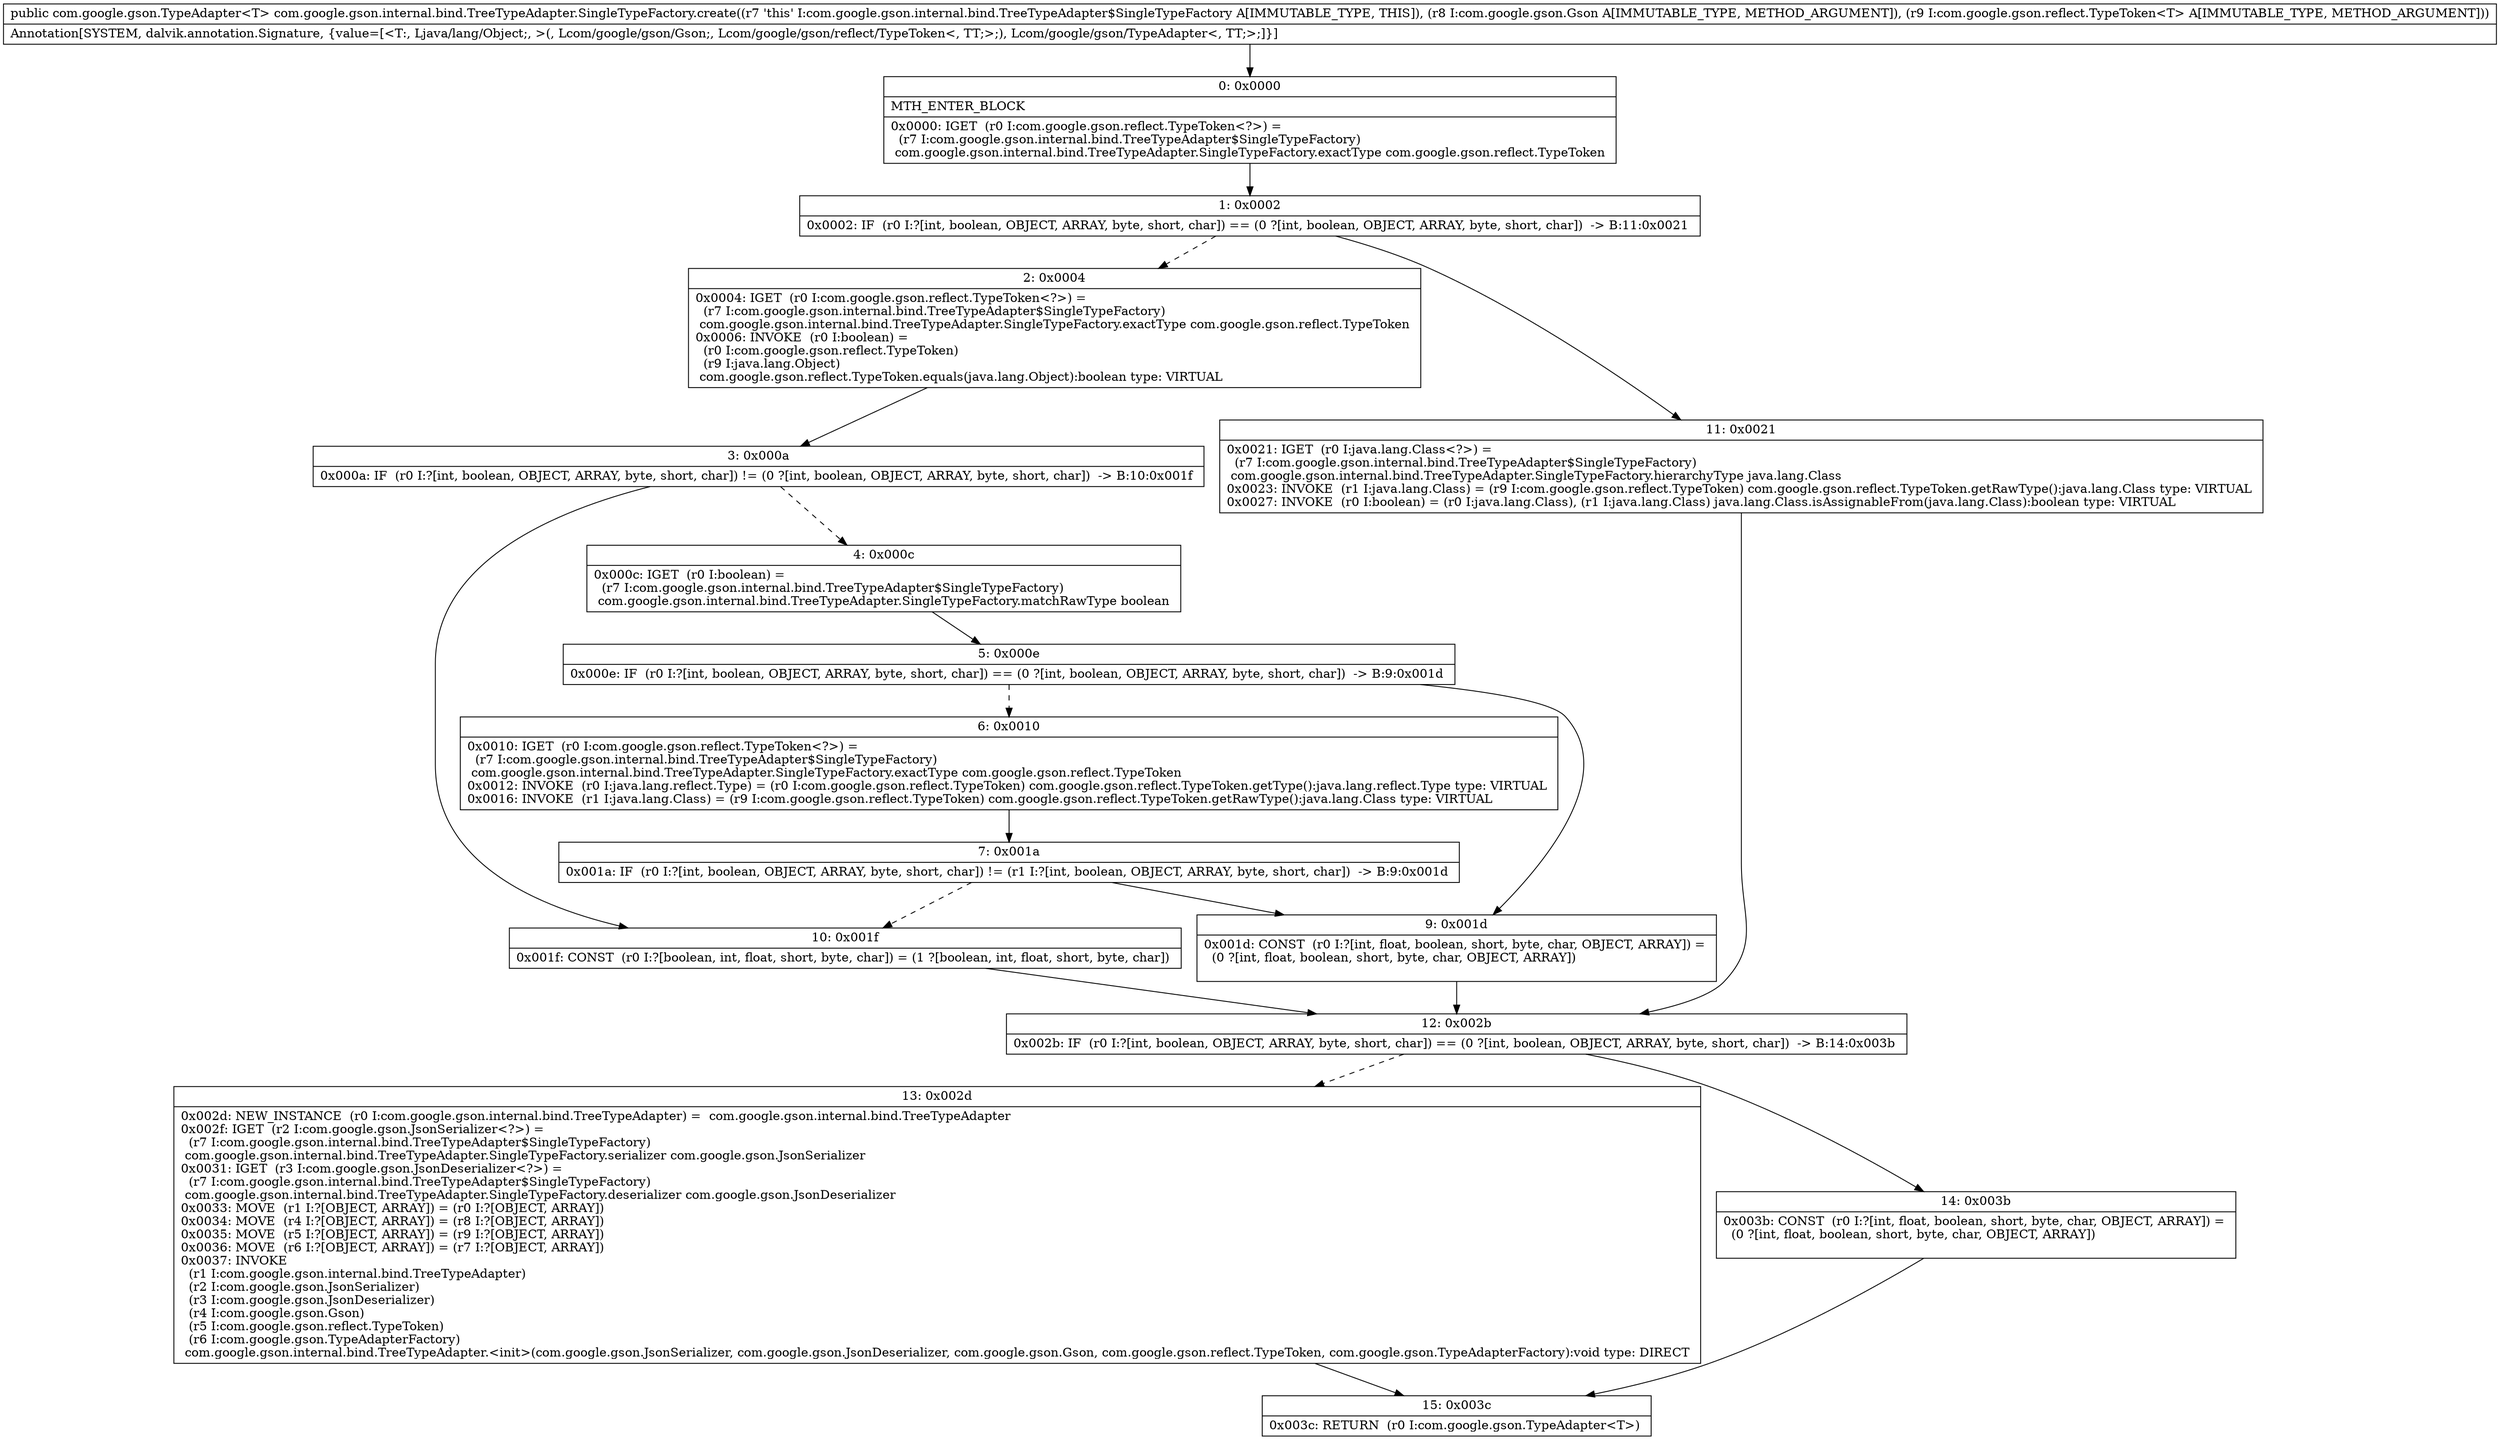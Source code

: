 digraph "CFG forcom.google.gson.internal.bind.TreeTypeAdapter.SingleTypeFactory.create(Lcom\/google\/gson\/Gson;Lcom\/google\/gson\/reflect\/TypeToken;)Lcom\/google\/gson\/TypeAdapter;" {
Node_0 [shape=record,label="{0\:\ 0x0000|MTH_ENTER_BLOCK\l|0x0000: IGET  (r0 I:com.google.gson.reflect.TypeToken\<?\>) = \l  (r7 I:com.google.gson.internal.bind.TreeTypeAdapter$SingleTypeFactory)\l com.google.gson.internal.bind.TreeTypeAdapter.SingleTypeFactory.exactType com.google.gson.reflect.TypeToken \l}"];
Node_1 [shape=record,label="{1\:\ 0x0002|0x0002: IF  (r0 I:?[int, boolean, OBJECT, ARRAY, byte, short, char]) == (0 ?[int, boolean, OBJECT, ARRAY, byte, short, char])  \-\> B:11:0x0021 \l}"];
Node_2 [shape=record,label="{2\:\ 0x0004|0x0004: IGET  (r0 I:com.google.gson.reflect.TypeToken\<?\>) = \l  (r7 I:com.google.gson.internal.bind.TreeTypeAdapter$SingleTypeFactory)\l com.google.gson.internal.bind.TreeTypeAdapter.SingleTypeFactory.exactType com.google.gson.reflect.TypeToken \l0x0006: INVOKE  (r0 I:boolean) = \l  (r0 I:com.google.gson.reflect.TypeToken)\l  (r9 I:java.lang.Object)\l com.google.gson.reflect.TypeToken.equals(java.lang.Object):boolean type: VIRTUAL \l}"];
Node_3 [shape=record,label="{3\:\ 0x000a|0x000a: IF  (r0 I:?[int, boolean, OBJECT, ARRAY, byte, short, char]) != (0 ?[int, boolean, OBJECT, ARRAY, byte, short, char])  \-\> B:10:0x001f \l}"];
Node_4 [shape=record,label="{4\:\ 0x000c|0x000c: IGET  (r0 I:boolean) = \l  (r7 I:com.google.gson.internal.bind.TreeTypeAdapter$SingleTypeFactory)\l com.google.gson.internal.bind.TreeTypeAdapter.SingleTypeFactory.matchRawType boolean \l}"];
Node_5 [shape=record,label="{5\:\ 0x000e|0x000e: IF  (r0 I:?[int, boolean, OBJECT, ARRAY, byte, short, char]) == (0 ?[int, boolean, OBJECT, ARRAY, byte, short, char])  \-\> B:9:0x001d \l}"];
Node_6 [shape=record,label="{6\:\ 0x0010|0x0010: IGET  (r0 I:com.google.gson.reflect.TypeToken\<?\>) = \l  (r7 I:com.google.gson.internal.bind.TreeTypeAdapter$SingleTypeFactory)\l com.google.gson.internal.bind.TreeTypeAdapter.SingleTypeFactory.exactType com.google.gson.reflect.TypeToken \l0x0012: INVOKE  (r0 I:java.lang.reflect.Type) = (r0 I:com.google.gson.reflect.TypeToken) com.google.gson.reflect.TypeToken.getType():java.lang.reflect.Type type: VIRTUAL \l0x0016: INVOKE  (r1 I:java.lang.Class) = (r9 I:com.google.gson.reflect.TypeToken) com.google.gson.reflect.TypeToken.getRawType():java.lang.Class type: VIRTUAL \l}"];
Node_7 [shape=record,label="{7\:\ 0x001a|0x001a: IF  (r0 I:?[int, boolean, OBJECT, ARRAY, byte, short, char]) != (r1 I:?[int, boolean, OBJECT, ARRAY, byte, short, char])  \-\> B:9:0x001d \l}"];
Node_9 [shape=record,label="{9\:\ 0x001d|0x001d: CONST  (r0 I:?[int, float, boolean, short, byte, char, OBJECT, ARRAY]) = \l  (0 ?[int, float, boolean, short, byte, char, OBJECT, ARRAY])\l \l}"];
Node_10 [shape=record,label="{10\:\ 0x001f|0x001f: CONST  (r0 I:?[boolean, int, float, short, byte, char]) = (1 ?[boolean, int, float, short, byte, char]) \l}"];
Node_11 [shape=record,label="{11\:\ 0x0021|0x0021: IGET  (r0 I:java.lang.Class\<?\>) = \l  (r7 I:com.google.gson.internal.bind.TreeTypeAdapter$SingleTypeFactory)\l com.google.gson.internal.bind.TreeTypeAdapter.SingleTypeFactory.hierarchyType java.lang.Class \l0x0023: INVOKE  (r1 I:java.lang.Class) = (r9 I:com.google.gson.reflect.TypeToken) com.google.gson.reflect.TypeToken.getRawType():java.lang.Class type: VIRTUAL \l0x0027: INVOKE  (r0 I:boolean) = (r0 I:java.lang.Class), (r1 I:java.lang.Class) java.lang.Class.isAssignableFrom(java.lang.Class):boolean type: VIRTUAL \l}"];
Node_12 [shape=record,label="{12\:\ 0x002b|0x002b: IF  (r0 I:?[int, boolean, OBJECT, ARRAY, byte, short, char]) == (0 ?[int, boolean, OBJECT, ARRAY, byte, short, char])  \-\> B:14:0x003b \l}"];
Node_13 [shape=record,label="{13\:\ 0x002d|0x002d: NEW_INSTANCE  (r0 I:com.google.gson.internal.bind.TreeTypeAdapter) =  com.google.gson.internal.bind.TreeTypeAdapter \l0x002f: IGET  (r2 I:com.google.gson.JsonSerializer\<?\>) = \l  (r7 I:com.google.gson.internal.bind.TreeTypeAdapter$SingleTypeFactory)\l com.google.gson.internal.bind.TreeTypeAdapter.SingleTypeFactory.serializer com.google.gson.JsonSerializer \l0x0031: IGET  (r3 I:com.google.gson.JsonDeserializer\<?\>) = \l  (r7 I:com.google.gson.internal.bind.TreeTypeAdapter$SingleTypeFactory)\l com.google.gson.internal.bind.TreeTypeAdapter.SingleTypeFactory.deserializer com.google.gson.JsonDeserializer \l0x0033: MOVE  (r1 I:?[OBJECT, ARRAY]) = (r0 I:?[OBJECT, ARRAY]) \l0x0034: MOVE  (r4 I:?[OBJECT, ARRAY]) = (r8 I:?[OBJECT, ARRAY]) \l0x0035: MOVE  (r5 I:?[OBJECT, ARRAY]) = (r9 I:?[OBJECT, ARRAY]) \l0x0036: MOVE  (r6 I:?[OBJECT, ARRAY]) = (r7 I:?[OBJECT, ARRAY]) \l0x0037: INVOKE  \l  (r1 I:com.google.gson.internal.bind.TreeTypeAdapter)\l  (r2 I:com.google.gson.JsonSerializer)\l  (r3 I:com.google.gson.JsonDeserializer)\l  (r4 I:com.google.gson.Gson)\l  (r5 I:com.google.gson.reflect.TypeToken)\l  (r6 I:com.google.gson.TypeAdapterFactory)\l com.google.gson.internal.bind.TreeTypeAdapter.\<init\>(com.google.gson.JsonSerializer, com.google.gson.JsonDeserializer, com.google.gson.Gson, com.google.gson.reflect.TypeToken, com.google.gson.TypeAdapterFactory):void type: DIRECT \l}"];
Node_14 [shape=record,label="{14\:\ 0x003b|0x003b: CONST  (r0 I:?[int, float, boolean, short, byte, char, OBJECT, ARRAY]) = \l  (0 ?[int, float, boolean, short, byte, char, OBJECT, ARRAY])\l \l}"];
Node_15 [shape=record,label="{15\:\ 0x003c|0x003c: RETURN  (r0 I:com.google.gson.TypeAdapter\<T\>) \l}"];
MethodNode[shape=record,label="{public com.google.gson.TypeAdapter\<T\> com.google.gson.internal.bind.TreeTypeAdapter.SingleTypeFactory.create((r7 'this' I:com.google.gson.internal.bind.TreeTypeAdapter$SingleTypeFactory A[IMMUTABLE_TYPE, THIS]), (r8 I:com.google.gson.Gson A[IMMUTABLE_TYPE, METHOD_ARGUMENT]), (r9 I:com.google.gson.reflect.TypeToken\<T\> A[IMMUTABLE_TYPE, METHOD_ARGUMENT]))  | Annotation[SYSTEM, dalvik.annotation.Signature, \{value=[\<T:, Ljava\/lang\/Object;, \>(, Lcom\/google\/gson\/Gson;, Lcom\/google\/gson\/reflect\/TypeToken\<, TT;\>;), Lcom\/google\/gson\/TypeAdapter\<, TT;\>;]\}]\l}"];
MethodNode -> Node_0;
Node_0 -> Node_1;
Node_1 -> Node_2[style=dashed];
Node_1 -> Node_11;
Node_2 -> Node_3;
Node_3 -> Node_4[style=dashed];
Node_3 -> Node_10;
Node_4 -> Node_5;
Node_5 -> Node_6[style=dashed];
Node_5 -> Node_9;
Node_6 -> Node_7;
Node_7 -> Node_9;
Node_7 -> Node_10[style=dashed];
Node_9 -> Node_12;
Node_10 -> Node_12;
Node_11 -> Node_12;
Node_12 -> Node_13[style=dashed];
Node_12 -> Node_14;
Node_13 -> Node_15;
Node_14 -> Node_15;
}

